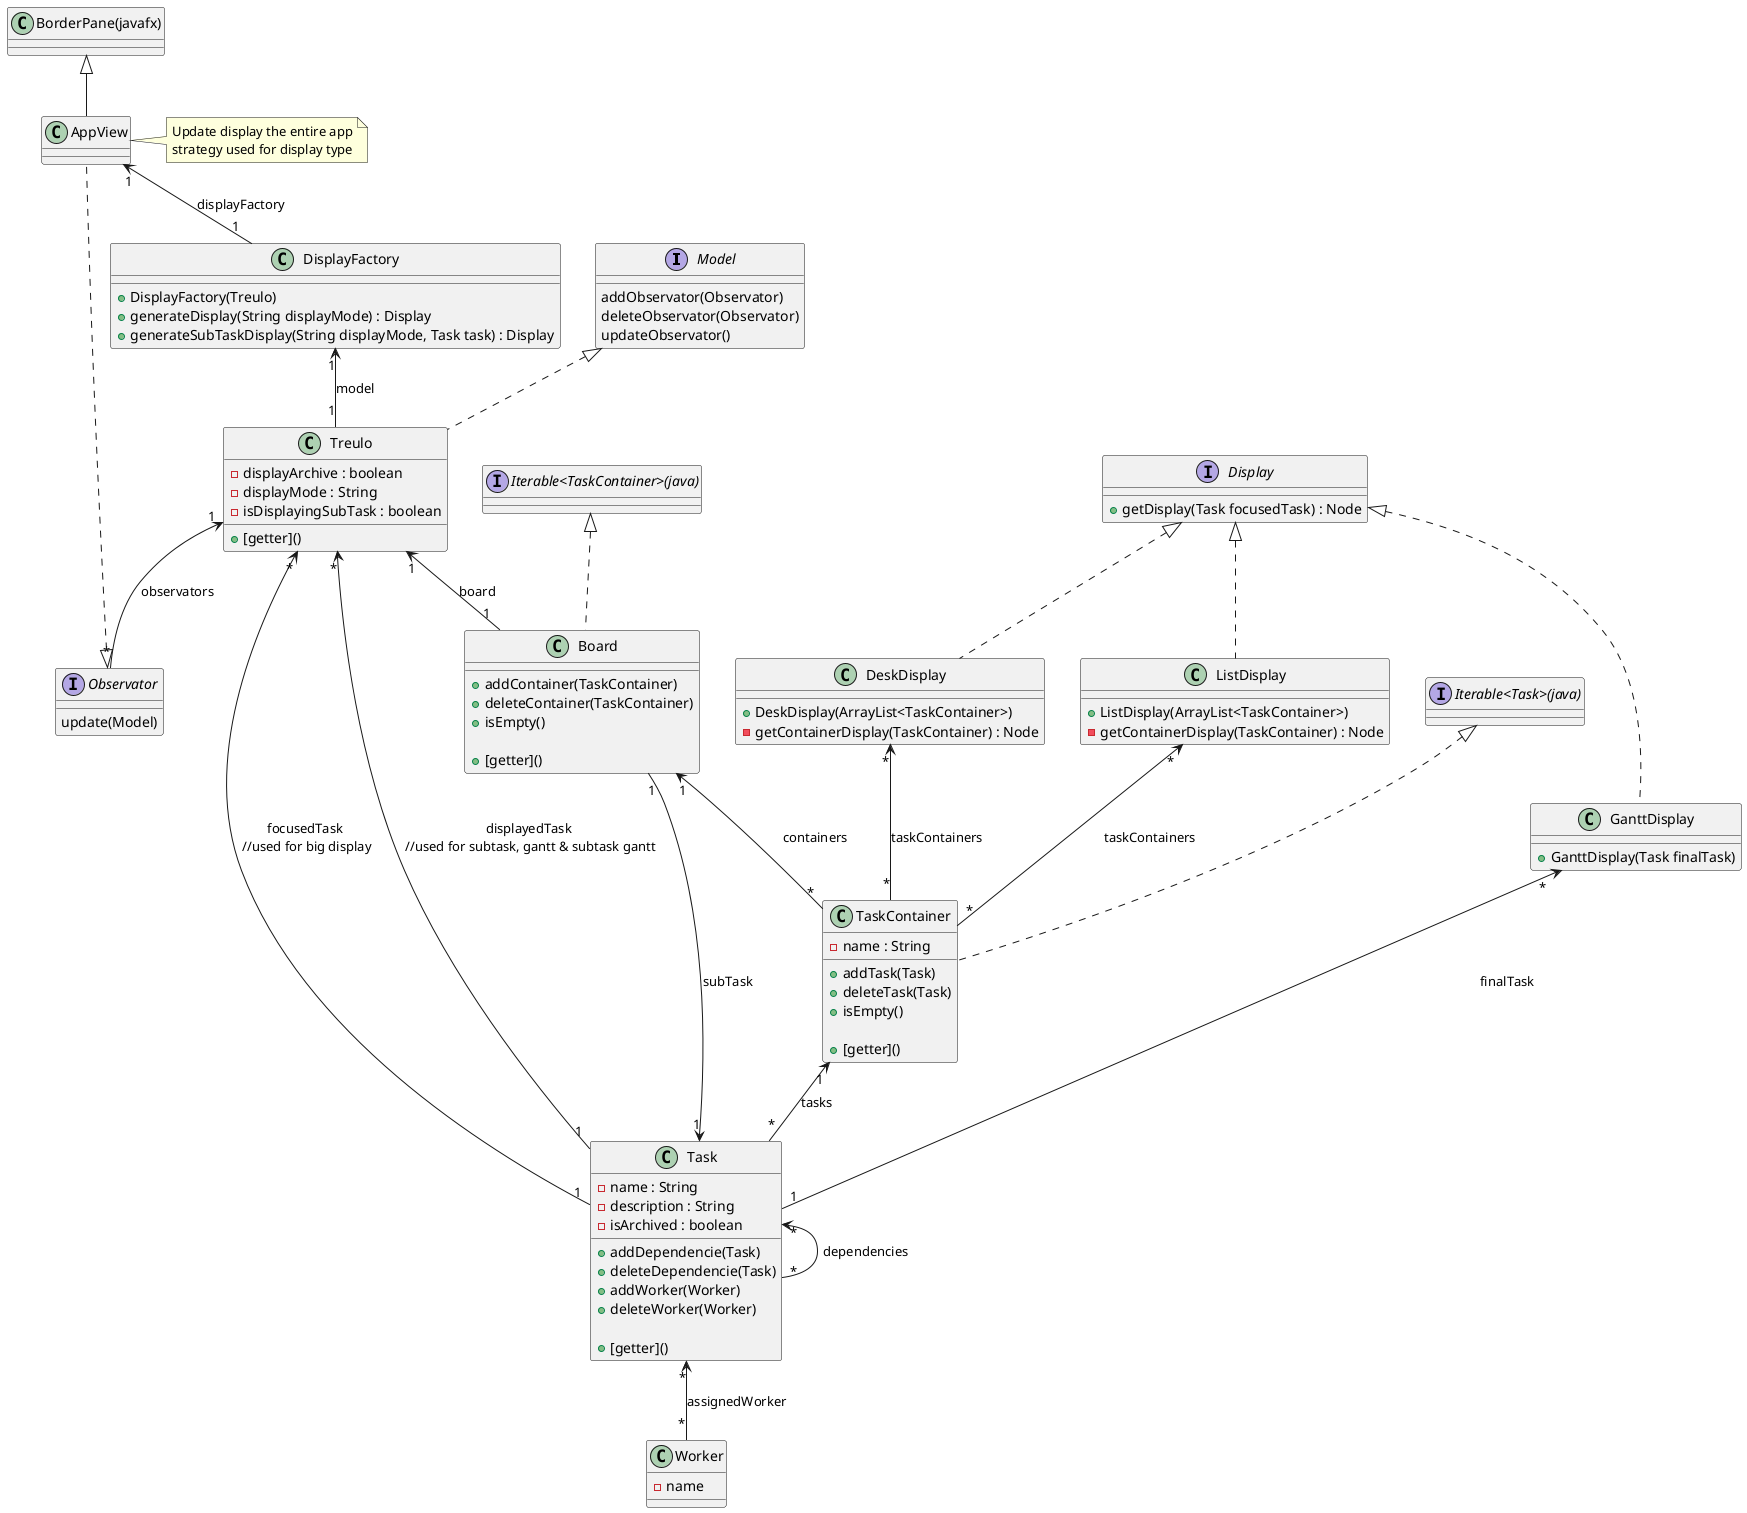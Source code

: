@startuml

interface Model {
    addObservator(Observator)
    deleteObservator(Observator)
    updateObservator()
}

class Treulo implements Model{
    -displayArchive : boolean
    -displayMode : String
    -isDisplayingSubTask : boolean
    +[getter]()
}

Treulo "1" <-- "*" Observator : observators
Treulo "1" <-- "1" Board : board
Treulo "*" <-- "1" Task : displayedTask \n//used for subtask, gantt & subtask gantt
Treulo "*" <-- "1" Task : focusedTask \n//used for big display

interface Observator {
    update(Model)
}

class AppView extends "BorderPane(javafx)" implements Observator{

}

AppView "1" <-- "1" DisplayFactory : displayFactory

note "Update display the entire app\nstrategy used for display type" as N1
AppView <- N1

class DisplayFactory {
    +DisplayFactory(Treulo)
    +generateDisplay(String displayMode) : Display
    +generateSubTaskDisplay(String displayMode, Task task) : Display
}

DisplayFactory "1" <-- "1" Treulo : model

interface Display {
    +getDisplay(Task focusedTask) : Node
}

class DeskDisplay implements Display {
    +DeskDisplay(ArrayList<TaskContainer>)
    -getContainerDisplay(TaskContainer) : Node
}
DeskDisplay "*" <-- "*" TaskContainer : taskContainers

class ListDisplay implements Display {
    +ListDisplay(ArrayList<TaskContainer>)
    -getContainerDisplay(TaskContainer) : Node
}
ListDisplay "*" <-- "*" TaskContainer : taskContainers

class GanttDisplay implements Display {
    +GanttDisplay(Task finalTask)
}
GanttDisplay "*" <-- "1" Task : finalTask

class TaskContainer implements "Iterable<Task>(java)"{
    -name : String
    +addTask(Task)
    +deleteTask(Task)
    +isEmpty()

    +[getter]()
}

TaskContainer "1" <-- "*" Task : tasks

class Task {
    -name : String
    -description : String
    -isArchived : boolean

    +addDependencie(Task)
    +deleteDependencie(Task)
    +addWorker(Worker)
    +deleteWorker(Worker)

    +[getter]()
}

Task "1" <-- "1" Board : subTask
Task "*" <-- "*" Task : dependencies
Task "*" <-- "*" Worker : assignedWorker

class Worker {
    -name
}

class Board implements "Iterable<TaskContainer>(java)"{
    +addContainer(TaskContainer)
    +deleteContainer(TaskContainer)
    +isEmpty()

    +[getter]()
}
Board "1" <-- "*" TaskContainer : containers


@enduml